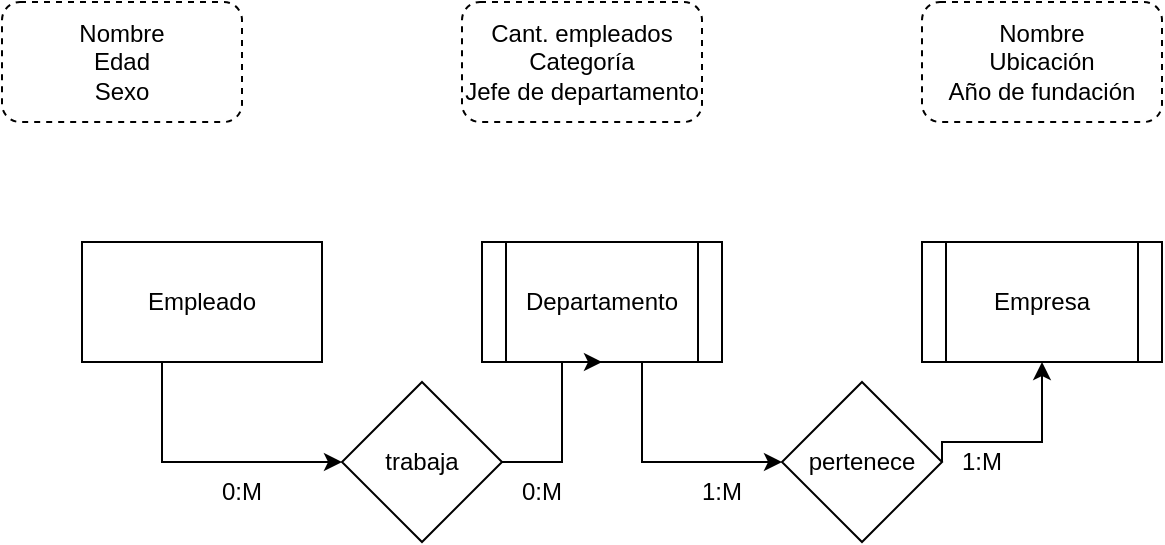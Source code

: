 <mxfile version="24.0.5" type="github">
  <diagram name="Page-1" id="Cz2mU-y3INq50Nm3G7DK">
    <mxGraphModel dx="1900" dy="544" grid="1" gridSize="10" guides="1" tooltips="1" connect="1" arrows="1" fold="1" page="1" pageScale="1" pageWidth="850" pageHeight="1100" math="0" shadow="0">
      <root>
        <mxCell id="0" />
        <mxCell id="1" parent="0" />
        <mxCell id="4yQBbtmOtqcYmhO1tkW--6" style="edgeStyle=orthogonalEdgeStyle;rounded=0;orthogonalLoop=1;jettySize=auto;html=1;entryX=0;entryY=0.5;entryDx=0;entryDy=0;" edge="1" parent="1" source="4yQBbtmOtqcYmhO1tkW--1" target="4yQBbtmOtqcYmhO1tkW--5">
          <mxGeometry relative="1" as="geometry">
            <Array as="points">
              <mxPoint y="270" />
            </Array>
          </mxGeometry>
        </mxCell>
        <mxCell id="4yQBbtmOtqcYmhO1tkW--1" value="Empleado" style="rounded=0;whiteSpace=wrap;html=1;" vertex="1" parent="1">
          <mxGeometry x="-40" y="160" width="120" height="60" as="geometry" />
        </mxCell>
        <mxCell id="4yQBbtmOtqcYmhO1tkW--3" value="Empresa" style="shape=process;whiteSpace=wrap;html=1;backgroundOutline=1;" vertex="1" parent="1">
          <mxGeometry x="380" y="160" width="120" height="60" as="geometry" />
        </mxCell>
        <mxCell id="4yQBbtmOtqcYmhO1tkW--9" style="edgeStyle=orthogonalEdgeStyle;rounded=0;orthogonalLoop=1;jettySize=auto;html=1;entryX=0;entryY=0.5;entryDx=0;entryDy=0;" edge="1" parent="1" source="4yQBbtmOtqcYmhO1tkW--4" target="4yQBbtmOtqcYmhO1tkW--8">
          <mxGeometry relative="1" as="geometry">
            <Array as="points">
              <mxPoint x="240" y="270" />
            </Array>
          </mxGeometry>
        </mxCell>
        <mxCell id="4yQBbtmOtqcYmhO1tkW--4" value="Departamento" style="shape=process;whiteSpace=wrap;html=1;backgroundOutline=1;" vertex="1" parent="1">
          <mxGeometry x="160" y="160" width="120" height="60" as="geometry" />
        </mxCell>
        <mxCell id="4yQBbtmOtqcYmhO1tkW--7" style="edgeStyle=orthogonalEdgeStyle;rounded=0;orthogonalLoop=1;jettySize=auto;html=1;entryX=0.5;entryY=1;entryDx=0;entryDy=0;" edge="1" parent="1" source="4yQBbtmOtqcYmhO1tkW--5" target="4yQBbtmOtqcYmhO1tkW--4">
          <mxGeometry relative="1" as="geometry">
            <Array as="points">
              <mxPoint x="200" y="270" />
              <mxPoint x="200" y="220" />
            </Array>
          </mxGeometry>
        </mxCell>
        <mxCell id="4yQBbtmOtqcYmhO1tkW--5" value="trabaja" style="rhombus;whiteSpace=wrap;html=1;" vertex="1" parent="1">
          <mxGeometry x="90" y="230" width="80" height="80" as="geometry" />
        </mxCell>
        <mxCell id="4yQBbtmOtqcYmhO1tkW--11" style="edgeStyle=orthogonalEdgeStyle;rounded=0;orthogonalLoop=1;jettySize=auto;html=1;entryX=0.5;entryY=1;entryDx=0;entryDy=0;" edge="1" parent="1" target="4yQBbtmOtqcYmhO1tkW--3">
          <mxGeometry relative="1" as="geometry">
            <mxPoint x="390" y="270" as="sourcePoint" />
            <Array as="points">
              <mxPoint x="440" y="260" />
            </Array>
          </mxGeometry>
        </mxCell>
        <mxCell id="4yQBbtmOtqcYmhO1tkW--8" value="pertenece" style="rhombus;whiteSpace=wrap;html=1;" vertex="1" parent="1">
          <mxGeometry x="310" y="230" width="80" height="80" as="geometry" />
        </mxCell>
        <mxCell id="4yQBbtmOtqcYmhO1tkW--12" value="Nombre&lt;div&gt;Edad&lt;/div&gt;&lt;div&gt;Sexo&lt;/div&gt;" style="rounded=1;whiteSpace=wrap;html=1;dashed=1;" vertex="1" parent="1">
          <mxGeometry x="-80" y="40" width="120" height="60" as="geometry" />
        </mxCell>
        <mxCell id="4yQBbtmOtqcYmhO1tkW--14" value="Cant. empleados&lt;div&gt;Categoría&lt;/div&gt;&lt;div&gt;Jefe de departamento&lt;/div&gt;" style="rounded=1;whiteSpace=wrap;html=1;dashed=1;" vertex="1" parent="1">
          <mxGeometry x="150" y="40" width="120" height="60" as="geometry" />
        </mxCell>
        <mxCell id="4yQBbtmOtqcYmhO1tkW--15" value="Nombre&lt;div&gt;Ubicación&lt;/div&gt;&lt;div&gt;Año de fundación&lt;/div&gt;" style="rounded=1;whiteSpace=wrap;html=1;dashed=1;" vertex="1" parent="1">
          <mxGeometry x="380" y="40" width="120" height="60" as="geometry" />
        </mxCell>
        <mxCell id="4yQBbtmOtqcYmhO1tkW--16" value="0:M" style="text;html=1;align=center;verticalAlign=middle;whiteSpace=wrap;rounded=0;" vertex="1" parent="1">
          <mxGeometry x="160" y="270" width="60" height="30" as="geometry" />
        </mxCell>
        <mxCell id="4yQBbtmOtqcYmhO1tkW--17" value="0:M" style="text;html=1;align=center;verticalAlign=middle;whiteSpace=wrap;rounded=0;" vertex="1" parent="1">
          <mxGeometry x="10" y="270" width="60" height="30" as="geometry" />
        </mxCell>
        <mxCell id="4yQBbtmOtqcYmhO1tkW--18" value="1:M" style="text;html=1;align=center;verticalAlign=middle;whiteSpace=wrap;rounded=0;" vertex="1" parent="1">
          <mxGeometry x="250" y="270" width="60" height="30" as="geometry" />
        </mxCell>
        <mxCell id="4yQBbtmOtqcYmhO1tkW--19" value="1:M" style="text;html=1;align=center;verticalAlign=middle;whiteSpace=wrap;rounded=0;" vertex="1" parent="1">
          <mxGeometry x="380" y="255" width="60" height="30" as="geometry" />
        </mxCell>
      </root>
    </mxGraphModel>
  </diagram>
</mxfile>
